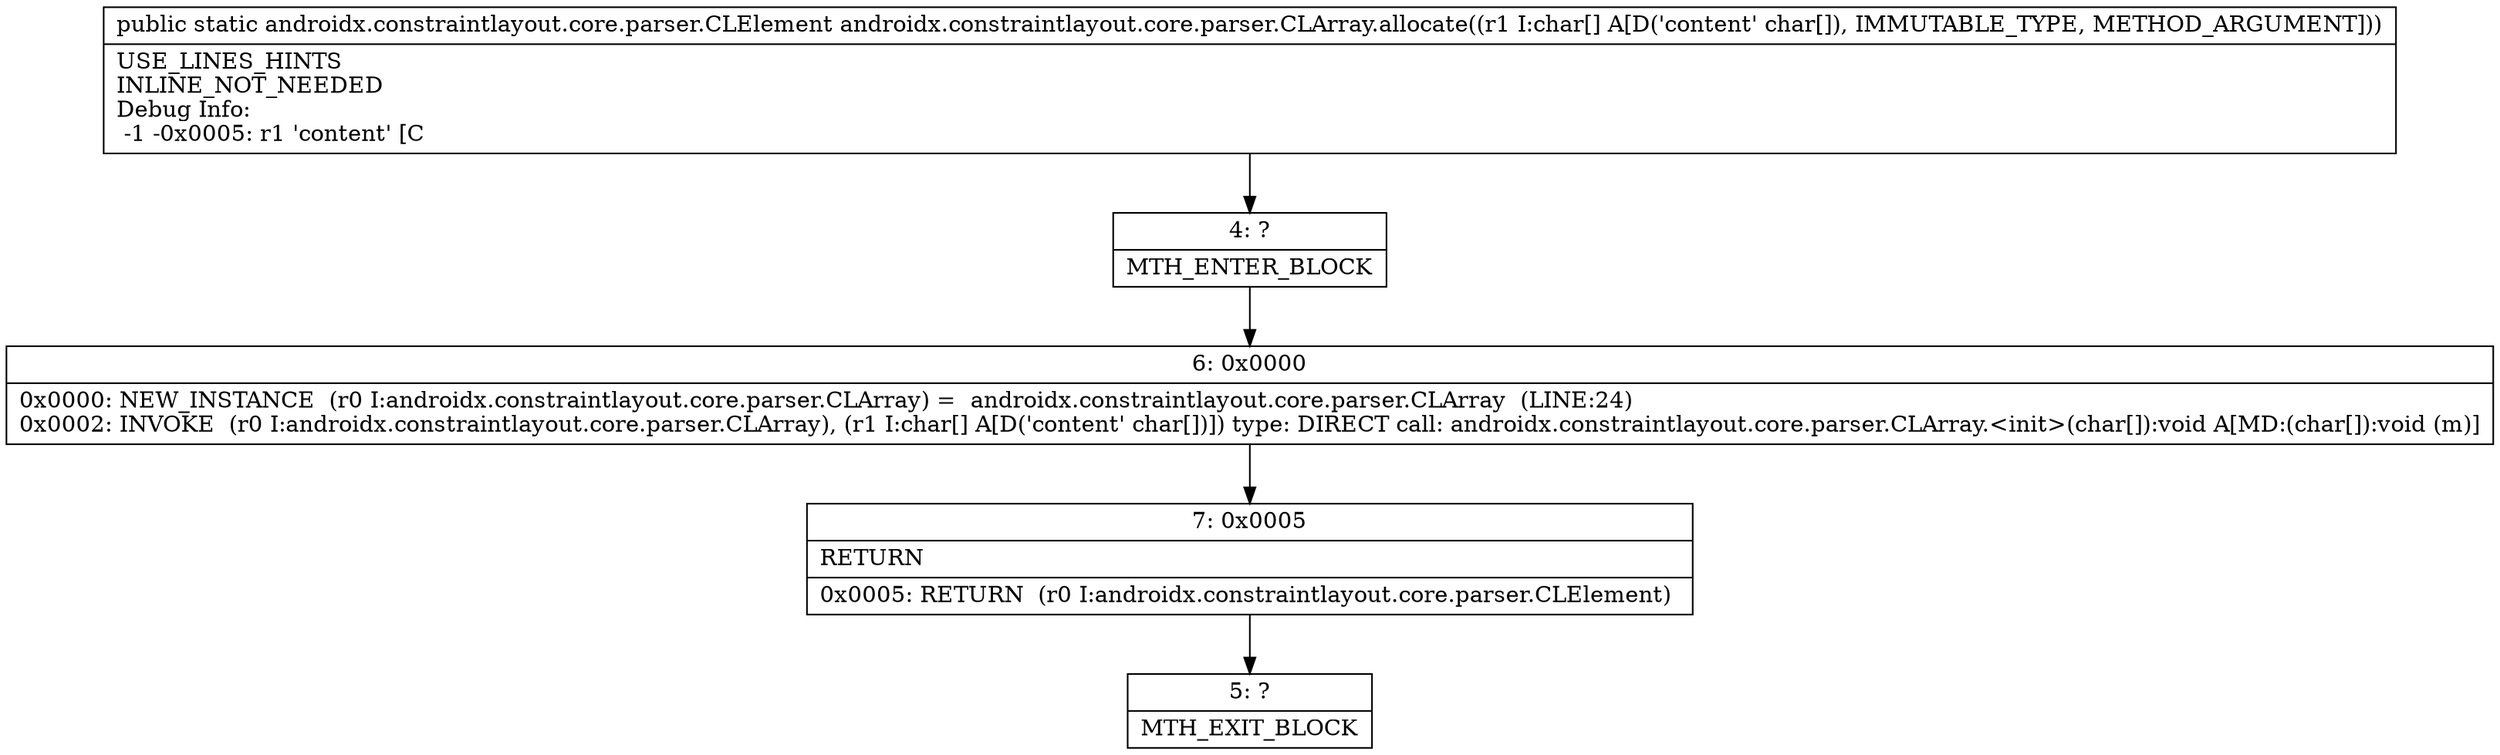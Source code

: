 digraph "CFG forandroidx.constraintlayout.core.parser.CLArray.allocate([C)Landroidx\/constraintlayout\/core\/parser\/CLElement;" {
Node_4 [shape=record,label="{4\:\ ?|MTH_ENTER_BLOCK\l}"];
Node_6 [shape=record,label="{6\:\ 0x0000|0x0000: NEW_INSTANCE  (r0 I:androidx.constraintlayout.core.parser.CLArray) =  androidx.constraintlayout.core.parser.CLArray  (LINE:24)\l0x0002: INVOKE  (r0 I:androidx.constraintlayout.core.parser.CLArray), (r1 I:char[] A[D('content' char[])]) type: DIRECT call: androidx.constraintlayout.core.parser.CLArray.\<init\>(char[]):void A[MD:(char[]):void (m)]\l}"];
Node_7 [shape=record,label="{7\:\ 0x0005|RETURN\l|0x0005: RETURN  (r0 I:androidx.constraintlayout.core.parser.CLElement) \l}"];
Node_5 [shape=record,label="{5\:\ ?|MTH_EXIT_BLOCK\l}"];
MethodNode[shape=record,label="{public static androidx.constraintlayout.core.parser.CLElement androidx.constraintlayout.core.parser.CLArray.allocate((r1 I:char[] A[D('content' char[]), IMMUTABLE_TYPE, METHOD_ARGUMENT]))  | USE_LINES_HINTS\lINLINE_NOT_NEEDED\lDebug Info:\l  \-1 \-0x0005: r1 'content' [C\l}"];
MethodNode -> Node_4;Node_4 -> Node_6;
Node_6 -> Node_7;
Node_7 -> Node_5;
}

